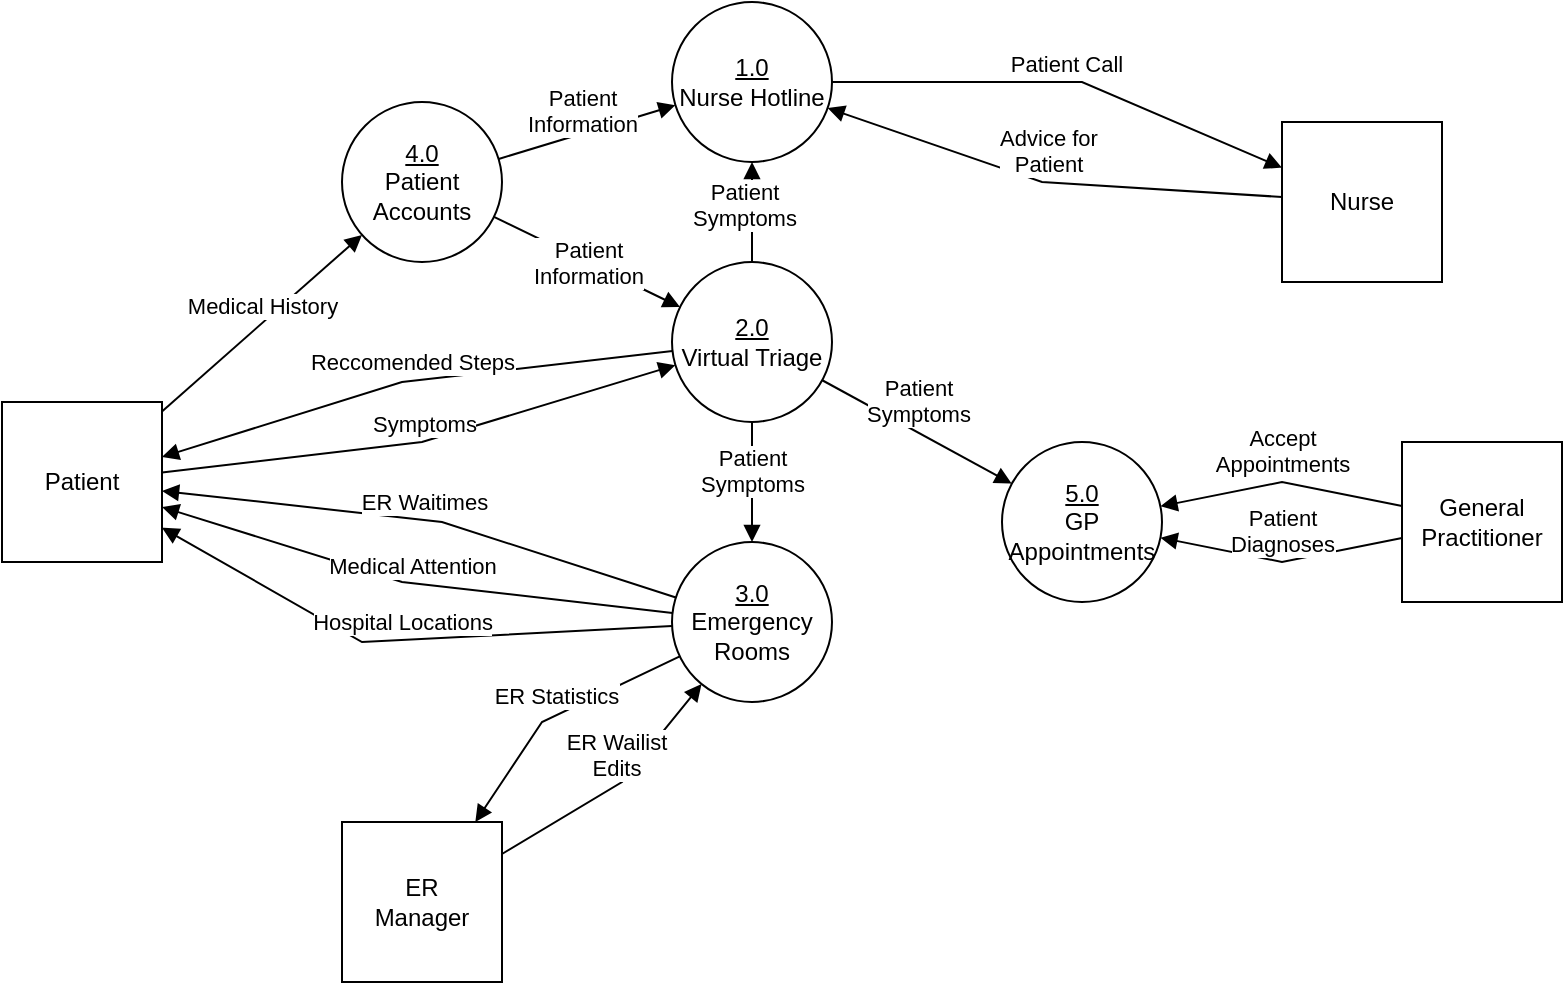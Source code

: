 <mxfile version="24.7.17">
  <diagram name="Page-1" id="TvflJKf0kD2NScJ3OZ6a">
    <mxGraphModel dx="794" dy="420" grid="1" gridSize="10" guides="1" tooltips="1" connect="1" arrows="1" fold="1" page="1" pageScale="1" pageWidth="850" pageHeight="1100" math="0" shadow="0">
      <root>
        <mxCell id="0" />
        <mxCell id="1" parent="0" />
        <mxCell id="CbKAAR9xL1HYXpp5iDJo-1" value="&lt;u&gt;1.0&lt;/u&gt;&lt;div&gt;Nurse Hotline&lt;/div&gt;" style="ellipse;whiteSpace=wrap;html=1;aspect=fixed;" vertex="1" parent="1">
          <mxGeometry x="385" y="80" width="80" height="80" as="geometry" />
        </mxCell>
        <mxCell id="CbKAAR9xL1HYXpp5iDJo-2" value="&lt;u&gt;2.0&lt;/u&gt;&lt;div&gt;Virtual Triage&lt;/div&gt;" style="ellipse;whiteSpace=wrap;html=1;aspect=fixed;" vertex="1" parent="1">
          <mxGeometry x="385" y="210" width="80" height="80" as="geometry" />
        </mxCell>
        <mxCell id="CbKAAR9xL1HYXpp5iDJo-3" value="&lt;u&gt;3.0&lt;/u&gt;&lt;div&gt;Emergency Rooms&lt;/div&gt;" style="ellipse;whiteSpace=wrap;html=1;aspect=fixed;" vertex="1" parent="1">
          <mxGeometry x="385" y="350" width="80" height="80" as="geometry" />
        </mxCell>
        <mxCell id="CbKAAR9xL1HYXpp5iDJo-4" value="&lt;u&gt;4.0&lt;/u&gt;&lt;div&gt;Patient Accounts&lt;/div&gt;" style="ellipse;whiteSpace=wrap;html=1;aspect=fixed;" vertex="1" parent="1">
          <mxGeometry x="220" y="130" width="80" height="80" as="geometry" />
        </mxCell>
        <mxCell id="CbKAAR9xL1HYXpp5iDJo-5" value="Patient" style="whiteSpace=wrap;html=1;aspect=fixed;" vertex="1" parent="1">
          <mxGeometry x="50" y="280" width="80" height="80" as="geometry" />
        </mxCell>
        <mxCell id="CbKAAR9xL1HYXpp5iDJo-6" value="Symptoms" style="html=1;verticalAlign=bottom;endArrow=block;curved=0;rounded=0;" edge="1" parent="1" source="CbKAAR9xL1HYXpp5iDJo-5" target="CbKAAR9xL1HYXpp5iDJo-2">
          <mxGeometry width="80" relative="1" as="geometry">
            <mxPoint x="180" y="270" as="sourcePoint" />
            <mxPoint x="260" y="270" as="targetPoint" />
            <Array as="points">
              <mxPoint x="260" y="300" />
            </Array>
          </mxGeometry>
        </mxCell>
        <mxCell id="CbKAAR9xL1HYXpp5iDJo-7" value="Nurse" style="whiteSpace=wrap;html=1;aspect=fixed;" vertex="1" parent="1">
          <mxGeometry x="690" y="140" width="80" height="80" as="geometry" />
        </mxCell>
        <mxCell id="CbKAAR9xL1HYXpp5iDJo-8" value="Patient Call" style="html=1;verticalAlign=bottom;endArrow=block;curved=0;rounded=0;" edge="1" parent="1" source="CbKAAR9xL1HYXpp5iDJo-1" target="CbKAAR9xL1HYXpp5iDJo-7">
          <mxGeometry width="80" relative="1" as="geometry">
            <mxPoint x="500" y="170" as="sourcePoint" />
            <mxPoint x="580" y="170" as="targetPoint" />
            <Array as="points">
              <mxPoint x="590" y="120" />
            </Array>
          </mxGeometry>
        </mxCell>
        <mxCell id="CbKAAR9xL1HYXpp5iDJo-9" value="ER&lt;div&gt;Ma&lt;span style=&quot;background-color: initial;&quot;&gt;nager&lt;/span&gt;&lt;/div&gt;" style="whiteSpace=wrap;html=1;aspect=fixed;" vertex="1" parent="1">
          <mxGeometry x="220" y="490" width="80" height="80" as="geometry" />
        </mxCell>
        <mxCell id="CbKAAR9xL1HYXpp5iDJo-10" value="ER Statistics" style="html=1;verticalAlign=bottom;endArrow=block;curved=0;rounded=0;" edge="1" parent="1" source="CbKAAR9xL1HYXpp5iDJo-3" target="CbKAAR9xL1HYXpp5iDJo-9">
          <mxGeometry width="80" relative="1" as="geometry">
            <mxPoint x="530" y="410" as="sourcePoint" />
            <mxPoint x="610" y="410" as="targetPoint" />
            <Array as="points">
              <mxPoint x="320" y="440" />
            </Array>
          </mxGeometry>
        </mxCell>
        <mxCell id="CbKAAR9xL1HYXpp5iDJo-11" value="ER Wailist&lt;div&gt;Edits&lt;/div&gt;" style="html=1;verticalAlign=bottom;endArrow=block;curved=0;rounded=0;" edge="1" parent="1" source="CbKAAR9xL1HYXpp5iDJo-9" target="CbKAAR9xL1HYXpp5iDJo-3">
          <mxGeometry width="80" relative="1" as="geometry">
            <mxPoint x="540" y="350" as="sourcePoint" />
            <mxPoint x="620" y="350" as="targetPoint" />
            <Array as="points">
              <mxPoint x="360" y="470" />
            </Array>
          </mxGeometry>
        </mxCell>
        <mxCell id="CbKAAR9xL1HYXpp5iDJo-12" value="ER Waitimes" style="html=1;verticalAlign=bottom;endArrow=block;curved=0;rounded=0;" edge="1" parent="1" source="CbKAAR9xL1HYXpp5iDJo-3" target="CbKAAR9xL1HYXpp5iDJo-5">
          <mxGeometry width="80" relative="1" as="geometry">
            <mxPoint x="270" y="380" as="sourcePoint" />
            <mxPoint x="350" y="380" as="targetPoint" />
            <Array as="points">
              <mxPoint x="270" y="340" />
            </Array>
          </mxGeometry>
        </mxCell>
        <mxCell id="CbKAAR9xL1HYXpp5iDJo-13" value="Reccomended Steps" style="html=1;verticalAlign=bottom;endArrow=block;curved=0;rounded=0;" edge="1" parent="1" source="CbKAAR9xL1HYXpp5iDJo-2" target="CbKAAR9xL1HYXpp5iDJo-5">
          <mxGeometry width="80" relative="1" as="geometry">
            <mxPoint x="260" y="220" as="sourcePoint" />
            <mxPoint x="340" y="220" as="targetPoint" />
            <Array as="points">
              <mxPoint x="250" y="270" />
            </Array>
          </mxGeometry>
        </mxCell>
        <mxCell id="CbKAAR9xL1HYXpp5iDJo-14" value="Advice for&lt;div&gt;Patient&lt;/div&gt;" style="html=1;verticalAlign=bottom;endArrow=block;curved=0;rounded=0;" edge="1" parent="1" source="CbKAAR9xL1HYXpp5iDJo-7" target="CbKAAR9xL1HYXpp5iDJo-1">
          <mxGeometry width="80" relative="1" as="geometry">
            <mxPoint x="600" y="130" as="sourcePoint" />
            <mxPoint x="680" y="130" as="targetPoint" />
            <Array as="points">
              <mxPoint x="570" y="170" />
            </Array>
          </mxGeometry>
        </mxCell>
        <mxCell id="CbKAAR9xL1HYXpp5iDJo-15" value="General Practitioner" style="whiteSpace=wrap;html=1;aspect=fixed;" vertex="1" parent="1">
          <mxGeometry x="750" y="300" width="80" height="80" as="geometry" />
        </mxCell>
        <mxCell id="CbKAAR9xL1HYXpp5iDJo-16" value="Medical Attention" style="html=1;verticalAlign=bottom;endArrow=block;curved=0;rounded=0;" edge="1" parent="1" source="CbKAAR9xL1HYXpp5iDJo-3" target="CbKAAR9xL1HYXpp5iDJo-5">
          <mxGeometry width="80" relative="1" as="geometry">
            <mxPoint x="210" y="390" as="sourcePoint" />
            <mxPoint x="290" y="390" as="targetPoint" />
            <Array as="points">
              <mxPoint x="250" y="370" />
            </Array>
          </mxGeometry>
        </mxCell>
        <mxCell id="CbKAAR9xL1HYXpp5iDJo-17" value="Patient&lt;div&gt;Symptoms&lt;/div&gt;" style="html=1;verticalAlign=bottom;endArrow=block;curved=0;rounded=0;" edge="1" parent="1" source="CbKAAR9xL1HYXpp5iDJo-2" target="CbKAAR9xL1HYXpp5iDJo-1">
          <mxGeometry x="-0.468" y="4" width="80" relative="1" as="geometry">
            <mxPoint x="310" y="190" as="sourcePoint" />
            <mxPoint x="390" y="190" as="targetPoint" />
            <Array as="points" />
            <mxPoint as="offset" />
          </mxGeometry>
        </mxCell>
        <mxCell id="CbKAAR9xL1HYXpp5iDJo-18" value="Patient&lt;div&gt;Symptoms&lt;/div&gt;" style="html=1;verticalAlign=bottom;endArrow=block;curved=0;rounded=0;" edge="1" parent="1" source="CbKAAR9xL1HYXpp5iDJo-2" target="CbKAAR9xL1HYXpp5iDJo-3">
          <mxGeometry x="0.333" width="80" relative="1" as="geometry">
            <mxPoint x="360" y="310" as="sourcePoint" />
            <mxPoint x="440" y="310" as="targetPoint" />
            <mxPoint as="offset" />
          </mxGeometry>
        </mxCell>
        <mxCell id="CbKAAR9xL1HYXpp5iDJo-19" value="Hospital Locations" style="html=1;verticalAlign=bottom;endArrow=block;curved=0;rounded=0;" edge="1" parent="1" source="CbKAAR9xL1HYXpp5iDJo-3" target="CbKAAR9xL1HYXpp5iDJo-5">
          <mxGeometry width="80" relative="1" as="geometry">
            <mxPoint x="170" y="420" as="sourcePoint" />
            <mxPoint x="250" y="420" as="targetPoint" />
            <Array as="points">
              <mxPoint x="230" y="400" />
            </Array>
          </mxGeometry>
        </mxCell>
        <mxCell id="CbKAAR9xL1HYXpp5iDJo-20" value="Medical History" style="html=1;verticalAlign=bottom;endArrow=block;curved=0;rounded=0;" edge="1" parent="1" source="CbKAAR9xL1HYXpp5iDJo-5" target="CbKAAR9xL1HYXpp5iDJo-4">
          <mxGeometry width="80" relative="1" as="geometry">
            <mxPoint x="170" y="440" as="sourcePoint" />
            <mxPoint x="250" y="440" as="targetPoint" />
            <Array as="points" />
          </mxGeometry>
        </mxCell>
        <mxCell id="CbKAAR9xL1HYXpp5iDJo-21" value="Patient&lt;div&gt;Information&lt;/div&gt;" style="html=1;verticalAlign=bottom;endArrow=block;curved=0;rounded=0;" edge="1" parent="1" source="CbKAAR9xL1HYXpp5iDJo-4" target="CbKAAR9xL1HYXpp5iDJo-2">
          <mxGeometry x="0.129" y="-14" width="80" relative="1" as="geometry">
            <mxPoint x="120" y="160" as="sourcePoint" />
            <mxPoint x="200" y="160" as="targetPoint" />
            <mxPoint as="offset" />
          </mxGeometry>
        </mxCell>
        <mxCell id="CbKAAR9xL1HYXpp5iDJo-22" value="Patient&lt;div&gt;Information&lt;/div&gt;" style="html=1;verticalAlign=bottom;endArrow=block;curved=0;rounded=0;" edge="1" parent="1" source="CbKAAR9xL1HYXpp5iDJo-4" target="CbKAAR9xL1HYXpp5iDJo-1">
          <mxGeometry x="-0.083" y="-4" width="80" relative="1" as="geometry">
            <mxPoint x="260" y="80" as="sourcePoint" />
            <mxPoint x="340" y="80" as="targetPoint" />
            <mxPoint as="offset" />
          </mxGeometry>
        </mxCell>
        <mxCell id="CbKAAR9xL1HYXpp5iDJo-23" value="&lt;u&gt;5.0&lt;/u&gt;&lt;div&gt;GP Appointments&lt;/div&gt;" style="ellipse;whiteSpace=wrap;html=1;aspect=fixed;" vertex="1" parent="1">
          <mxGeometry x="550" y="300" width="80" height="80" as="geometry" />
        </mxCell>
        <mxCell id="CbKAAR9xL1HYXpp5iDJo-24" value="Patient&lt;div&gt;Symptoms&lt;/div&gt;" style="html=1;verticalAlign=bottom;endArrow=block;curved=0;rounded=0;" edge="1" parent="1" source="CbKAAR9xL1HYXpp5iDJo-2" target="CbKAAR9xL1HYXpp5iDJo-23">
          <mxGeometry width="80" relative="1" as="geometry">
            <mxPoint x="490" y="260" as="sourcePoint" />
            <mxPoint x="570" y="260" as="targetPoint" />
          </mxGeometry>
        </mxCell>
        <mxCell id="CbKAAR9xL1HYXpp5iDJo-26" value="Accept&lt;div&gt;Appointments&lt;/div&gt;" style="html=1;verticalAlign=bottom;endArrow=block;curved=0;rounded=0;" edge="1" parent="1" source="CbKAAR9xL1HYXpp5iDJo-15" target="CbKAAR9xL1HYXpp5iDJo-23">
          <mxGeometry width="80" relative="1" as="geometry">
            <mxPoint x="600" y="260" as="sourcePoint" />
            <mxPoint x="680" y="260" as="targetPoint" />
            <Array as="points">
              <mxPoint x="690" y="320" />
            </Array>
          </mxGeometry>
        </mxCell>
        <mxCell id="CbKAAR9xL1HYXpp5iDJo-28" value="Patient&lt;div&gt;Diagnoses&lt;/div&gt;" style="html=1;verticalAlign=bottom;endArrow=block;curved=0;rounded=0;" edge="1" parent="1" source="CbKAAR9xL1HYXpp5iDJo-15" target="CbKAAR9xL1HYXpp5iDJo-23">
          <mxGeometry width="80" relative="1" as="geometry">
            <mxPoint x="620" y="410" as="sourcePoint" />
            <mxPoint x="700" y="410" as="targetPoint" />
            <Array as="points">
              <mxPoint x="690" y="360" />
            </Array>
          </mxGeometry>
        </mxCell>
      </root>
    </mxGraphModel>
  </diagram>
</mxfile>
